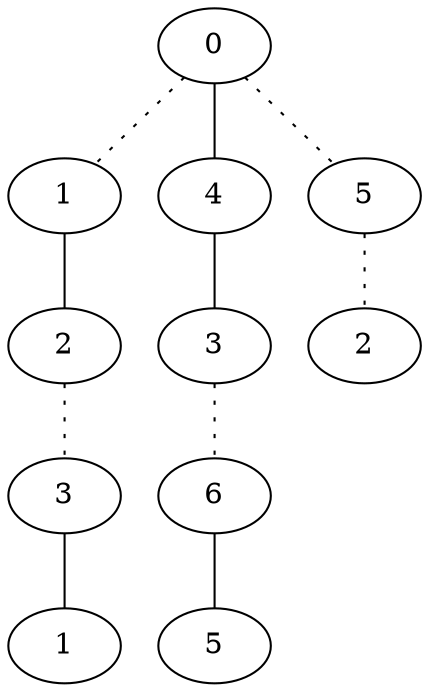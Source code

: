 graph {
a0[label=0];
a1[label=1];
a2[label=2];
a3[label=3];
a4[label=1];
a5[label=4];
a6[label=3];
a7[label=6];
a8[label=5];
a9[label=5];
a10[label=2];
a0 -- a1 [style=dotted];
a0 -- a5;
a0 -- a9 [style=dotted];
a1 -- a2;
a2 -- a3 [style=dotted];
a3 -- a4;
a5 -- a6;
a6 -- a7 [style=dotted];
a7 -- a8;
a9 -- a10 [style=dotted];
}
